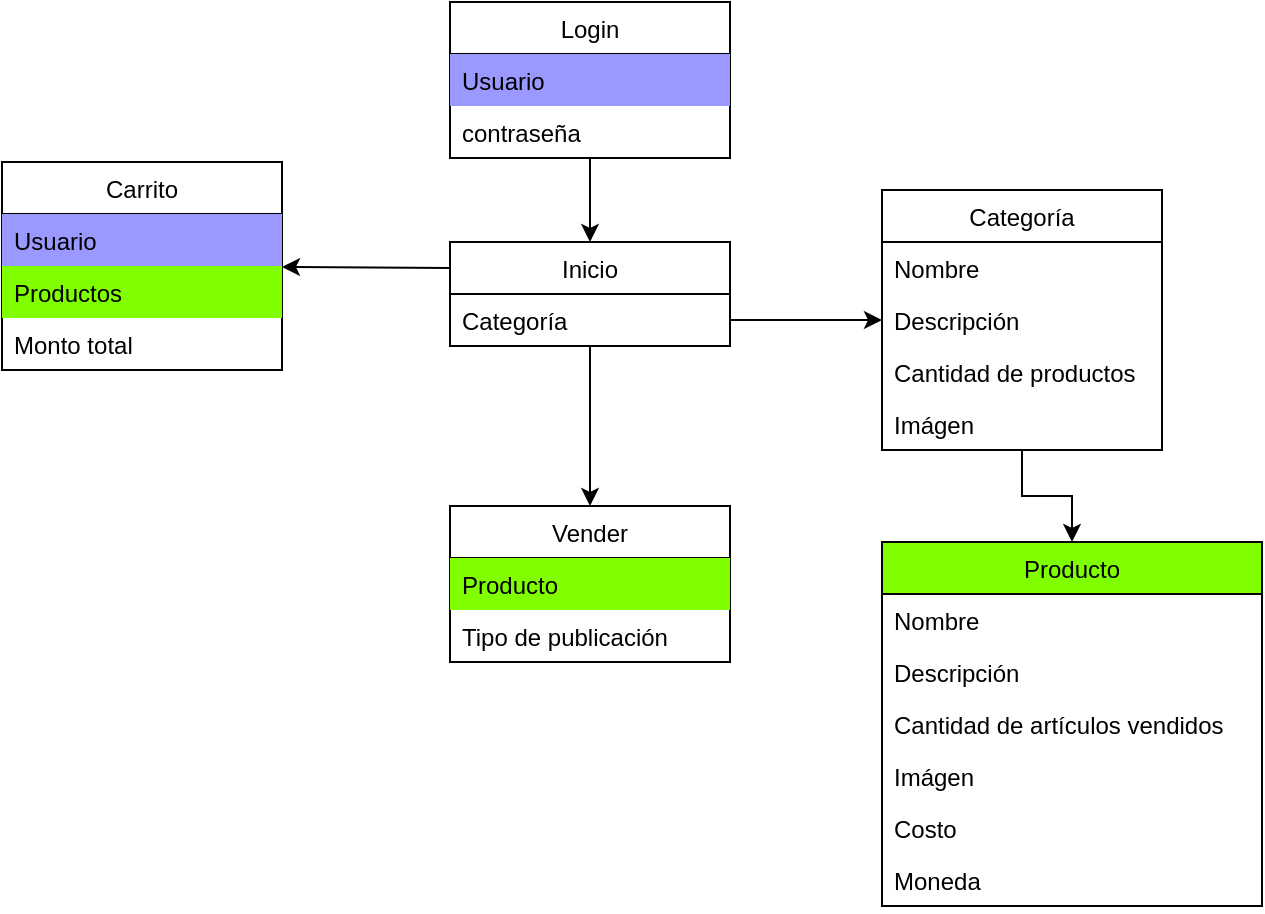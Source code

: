 <mxfile version="14.9.8" type="github">
  <diagram id="PnZ1r_uK-yxBXtuT58ZT" name="Page-1">
    <mxGraphModel dx="868" dy="450" grid="1" gridSize="10" guides="1" tooltips="1" connect="1" arrows="1" fold="1" page="1" pageScale="1" pageWidth="827" pageHeight="1169" math="0" shadow="0">
      <root>
        <mxCell id="0" />
        <mxCell id="1" parent="0" />
        <mxCell id="utsjku1sAmCLZbGNxqtM-1" value="Login" style="swimlane;fontStyle=0;childLayout=stackLayout;horizontal=1;startSize=26;horizontalStack=0;resizeParent=1;resizeParentMax=0;resizeLast=0;collapsible=1;marginBottom=0;" vertex="1" parent="1">
          <mxGeometry x="344" y="20" width="140" height="78" as="geometry" />
        </mxCell>
        <mxCell id="utsjku1sAmCLZbGNxqtM-2" value="Usuario" style="text;strokeColor=none;fillColor=#9999FF;align=left;verticalAlign=top;spacingLeft=4;spacingRight=4;overflow=hidden;rotatable=0;points=[[0,0.5],[1,0.5]];portConstraint=eastwest;" vertex="1" parent="utsjku1sAmCLZbGNxqtM-1">
          <mxGeometry y="26" width="140" height="26" as="geometry" />
        </mxCell>
        <mxCell id="utsjku1sAmCLZbGNxqtM-3" value="contraseña" style="text;strokeColor=none;fillColor=none;align=left;verticalAlign=top;spacingLeft=4;spacingRight=4;overflow=hidden;rotatable=0;points=[[0,0.5],[1,0.5]];portConstraint=eastwest;" vertex="1" parent="utsjku1sAmCLZbGNxqtM-1">
          <mxGeometry y="52" width="140" height="26" as="geometry" />
        </mxCell>
        <mxCell id="utsjku1sAmCLZbGNxqtM-5" value="" style="endArrow=classic;html=1;" edge="1" parent="1" source="utsjku1sAmCLZbGNxqtM-1" target="utsjku1sAmCLZbGNxqtM-6">
          <mxGeometry width="50" height="50" relative="1" as="geometry">
            <mxPoint x="390" y="260" as="sourcePoint" />
            <mxPoint x="414" y="160" as="targetPoint" />
          </mxGeometry>
        </mxCell>
        <mxCell id="utsjku1sAmCLZbGNxqtM-26" value="" style="edgeStyle=orthogonalEdgeStyle;rounded=0;orthogonalLoop=1;jettySize=auto;html=1;" edge="1" parent="1" source="utsjku1sAmCLZbGNxqtM-6" target="utsjku1sAmCLZbGNxqtM-24">
          <mxGeometry relative="1" as="geometry" />
        </mxCell>
        <mxCell id="utsjku1sAmCLZbGNxqtM-6" value="Inicio" style="swimlane;fontStyle=0;childLayout=stackLayout;horizontal=1;startSize=26;horizontalStack=0;resizeParent=1;resizeParentMax=0;resizeLast=0;collapsible=1;marginBottom=0;" vertex="1" parent="1">
          <mxGeometry x="344" y="140" width="140" height="52" as="geometry" />
        </mxCell>
        <mxCell id="utsjku1sAmCLZbGNxqtM-7" value="Categoría" style="text;strokeColor=none;fillColor=none;align=left;verticalAlign=top;spacingLeft=4;spacingRight=4;overflow=hidden;rotatable=0;points=[[0,0.5],[1,0.5]];portConstraint=eastwest;" vertex="1" parent="utsjku1sAmCLZbGNxqtM-6">
          <mxGeometry y="26" width="140" height="26" as="geometry" />
        </mxCell>
        <mxCell id="utsjku1sAmCLZbGNxqtM-10" value="" style="endArrow=classic;html=1;" edge="1" parent="1" source="utsjku1sAmCLZbGNxqtM-7" target="utsjku1sAmCLZbGNxqtM-11">
          <mxGeometry width="50" height="50" relative="1" as="geometry">
            <mxPoint x="390" y="260" as="sourcePoint" />
            <mxPoint x="550" y="179" as="targetPoint" />
          </mxGeometry>
        </mxCell>
        <mxCell id="utsjku1sAmCLZbGNxqtM-21" value="" style="edgeStyle=orthogonalEdgeStyle;rounded=0;orthogonalLoop=1;jettySize=auto;html=1;" edge="1" parent="1" source="utsjku1sAmCLZbGNxqtM-11" target="utsjku1sAmCLZbGNxqtM-16">
          <mxGeometry relative="1" as="geometry" />
        </mxCell>
        <mxCell id="utsjku1sAmCLZbGNxqtM-11" value="Categoría" style="swimlane;fontStyle=0;childLayout=stackLayout;horizontal=1;startSize=26;horizontalStack=0;resizeParent=1;resizeParentMax=0;resizeLast=0;collapsible=1;marginBottom=0;" vertex="1" parent="1">
          <mxGeometry x="560" y="114" width="140" height="130" as="geometry" />
        </mxCell>
        <mxCell id="utsjku1sAmCLZbGNxqtM-12" value="Nombre" style="text;strokeColor=none;fillColor=none;align=left;verticalAlign=top;spacingLeft=4;spacingRight=4;overflow=hidden;rotatable=0;points=[[0,0.5],[1,0.5]];portConstraint=eastwest;" vertex="1" parent="utsjku1sAmCLZbGNxqtM-11">
          <mxGeometry y="26" width="140" height="26" as="geometry" />
        </mxCell>
        <mxCell id="utsjku1sAmCLZbGNxqtM-13" value="Descripción" style="text;strokeColor=none;fillColor=none;align=left;verticalAlign=top;spacingLeft=4;spacingRight=4;overflow=hidden;rotatable=0;points=[[0,0.5],[1,0.5]];portConstraint=eastwest;" vertex="1" parent="utsjku1sAmCLZbGNxqtM-11">
          <mxGeometry y="52" width="140" height="26" as="geometry" />
        </mxCell>
        <mxCell id="utsjku1sAmCLZbGNxqtM-14" value="Cantidad de productos" style="text;strokeColor=none;fillColor=none;align=left;verticalAlign=top;spacingLeft=4;spacingRight=4;overflow=hidden;rotatable=0;points=[[0,0.5],[1,0.5]];portConstraint=eastwest;" vertex="1" parent="utsjku1sAmCLZbGNxqtM-11">
          <mxGeometry y="78" width="140" height="26" as="geometry" />
        </mxCell>
        <mxCell id="utsjku1sAmCLZbGNxqtM-15" value="Imágen" style="text;strokeColor=none;fillColor=none;align=left;verticalAlign=top;spacingLeft=4;spacingRight=4;overflow=hidden;rotatable=0;points=[[0,0.5],[1,0.5]];portConstraint=eastwest;" vertex="1" parent="utsjku1sAmCLZbGNxqtM-11">
          <mxGeometry y="104" width="140" height="26" as="geometry" />
        </mxCell>
        <mxCell id="utsjku1sAmCLZbGNxqtM-16" value="Producto" style="swimlane;fontStyle=0;childLayout=stackLayout;horizontal=1;startSize=26;horizontalStack=0;resizeParent=1;resizeParentMax=0;resizeLast=0;collapsible=1;marginBottom=0;fillColor=#80FF00;" vertex="1" parent="1">
          <mxGeometry x="560" y="290" width="190" height="182" as="geometry" />
        </mxCell>
        <mxCell id="utsjku1sAmCLZbGNxqtM-17" value="Nombre" style="text;strokeColor=none;fillColor=none;align=left;verticalAlign=top;spacingLeft=4;spacingRight=4;overflow=hidden;rotatable=0;points=[[0,0.5],[1,0.5]];portConstraint=eastwest;" vertex="1" parent="utsjku1sAmCLZbGNxqtM-16">
          <mxGeometry y="26" width="190" height="26" as="geometry" />
        </mxCell>
        <mxCell id="utsjku1sAmCLZbGNxqtM-18" value="Descripción" style="text;strokeColor=none;fillColor=none;align=left;verticalAlign=top;spacingLeft=4;spacingRight=4;overflow=hidden;rotatable=0;points=[[0,0.5],[1,0.5]];portConstraint=eastwest;" vertex="1" parent="utsjku1sAmCLZbGNxqtM-16">
          <mxGeometry y="52" width="190" height="26" as="geometry" />
        </mxCell>
        <mxCell id="utsjku1sAmCLZbGNxqtM-19" value="Cantidad de artículos vendidos" style="text;strokeColor=none;fillColor=none;align=left;verticalAlign=top;spacingLeft=4;spacingRight=4;overflow=hidden;rotatable=0;points=[[0,0.5],[1,0.5]];portConstraint=eastwest;" vertex="1" parent="utsjku1sAmCLZbGNxqtM-16">
          <mxGeometry y="78" width="190" height="26" as="geometry" />
        </mxCell>
        <mxCell id="utsjku1sAmCLZbGNxqtM-22" value="Imágen" style="text;strokeColor=none;fillColor=none;align=left;verticalAlign=top;spacingLeft=4;spacingRight=4;overflow=hidden;rotatable=0;points=[[0,0.5],[1,0.5]];portConstraint=eastwest;" vertex="1" parent="utsjku1sAmCLZbGNxqtM-16">
          <mxGeometry y="104" width="190" height="26" as="geometry" />
        </mxCell>
        <mxCell id="utsjku1sAmCLZbGNxqtM-23" value="Costo" style="text;strokeColor=none;fillColor=none;align=left;verticalAlign=top;spacingLeft=4;spacingRight=4;overflow=hidden;rotatable=0;points=[[0,0.5],[1,0.5]];portConstraint=eastwest;" vertex="1" parent="utsjku1sAmCLZbGNxqtM-16">
          <mxGeometry y="130" width="190" height="26" as="geometry" />
        </mxCell>
        <mxCell id="utsjku1sAmCLZbGNxqtM-20" value="Moneda" style="text;strokeColor=none;fillColor=none;align=left;verticalAlign=top;spacingLeft=4;spacingRight=4;overflow=hidden;rotatable=0;points=[[0,0.5],[1,0.5]];portConstraint=eastwest;" vertex="1" parent="utsjku1sAmCLZbGNxqtM-16">
          <mxGeometry y="156" width="190" height="26" as="geometry" />
        </mxCell>
        <mxCell id="utsjku1sAmCLZbGNxqtM-24" value="Vender" style="swimlane;fontStyle=0;childLayout=stackLayout;horizontal=1;startSize=26;horizontalStack=0;resizeParent=1;resizeParentMax=0;resizeLast=0;collapsible=1;marginBottom=0;" vertex="1" parent="1">
          <mxGeometry x="344" y="272" width="140" height="78" as="geometry" />
        </mxCell>
        <mxCell id="utsjku1sAmCLZbGNxqtM-27" value="Producto" style="text;strokeColor=none;fillColor=#80FF00;align=left;verticalAlign=top;spacingLeft=4;spacingRight=4;overflow=hidden;rotatable=0;points=[[0,0.5],[1,0.5]];portConstraint=eastwest;" vertex="1" parent="utsjku1sAmCLZbGNxqtM-24">
          <mxGeometry y="26" width="140" height="26" as="geometry" />
        </mxCell>
        <mxCell id="utsjku1sAmCLZbGNxqtM-25" value="Tipo de publicación" style="text;strokeColor=none;fillColor=none;align=left;verticalAlign=top;spacingLeft=4;spacingRight=4;overflow=hidden;rotatable=0;points=[[0,0.5],[1,0.5]];portConstraint=eastwest;" vertex="1" parent="utsjku1sAmCLZbGNxqtM-24">
          <mxGeometry y="52" width="140" height="26" as="geometry" />
        </mxCell>
        <mxCell id="utsjku1sAmCLZbGNxqtM-29" value="" style="endArrow=classic;html=1;exitX=0;exitY=0.25;exitDx=0;exitDy=0;" edge="1" parent="1" source="utsjku1sAmCLZbGNxqtM-6" target="utsjku1sAmCLZbGNxqtM-30">
          <mxGeometry width="50" height="50" relative="1" as="geometry">
            <mxPoint x="390" y="270" as="sourcePoint" />
            <mxPoint x="240" y="380" as="targetPoint" />
          </mxGeometry>
        </mxCell>
        <mxCell id="utsjku1sAmCLZbGNxqtM-30" value="Carrito" style="swimlane;fontStyle=0;childLayout=stackLayout;horizontal=1;startSize=26;horizontalStack=0;resizeParent=1;resizeParentMax=0;resizeLast=0;collapsible=1;marginBottom=0;" vertex="1" parent="1">
          <mxGeometry x="120" y="100" width="140" height="104" as="geometry" />
        </mxCell>
        <mxCell id="utsjku1sAmCLZbGNxqtM-31" value="Usuario" style="text;strokeColor=none;fillColor=#9999FF;align=left;verticalAlign=top;spacingLeft=4;spacingRight=4;overflow=hidden;rotatable=0;points=[[0,0.5],[1,0.5]];portConstraint=eastwest;" vertex="1" parent="utsjku1sAmCLZbGNxqtM-30">
          <mxGeometry y="26" width="140" height="26" as="geometry" />
        </mxCell>
        <mxCell id="utsjku1sAmCLZbGNxqtM-32" value="Productos" style="text;strokeColor=none;fillColor=#80FF00;align=left;verticalAlign=top;spacingLeft=4;spacingRight=4;overflow=hidden;rotatable=0;points=[[0,0.5],[1,0.5]];portConstraint=eastwest;" vertex="1" parent="utsjku1sAmCLZbGNxqtM-30">
          <mxGeometry y="52" width="140" height="26" as="geometry" />
        </mxCell>
        <mxCell id="utsjku1sAmCLZbGNxqtM-33" value="Monto total" style="text;strokeColor=none;fillColor=none;align=left;verticalAlign=top;spacingLeft=4;spacingRight=4;overflow=hidden;rotatable=0;points=[[0,0.5],[1,0.5]];portConstraint=eastwest;" vertex="1" parent="utsjku1sAmCLZbGNxqtM-30">
          <mxGeometry y="78" width="140" height="26" as="geometry" />
        </mxCell>
      </root>
    </mxGraphModel>
  </diagram>
</mxfile>
